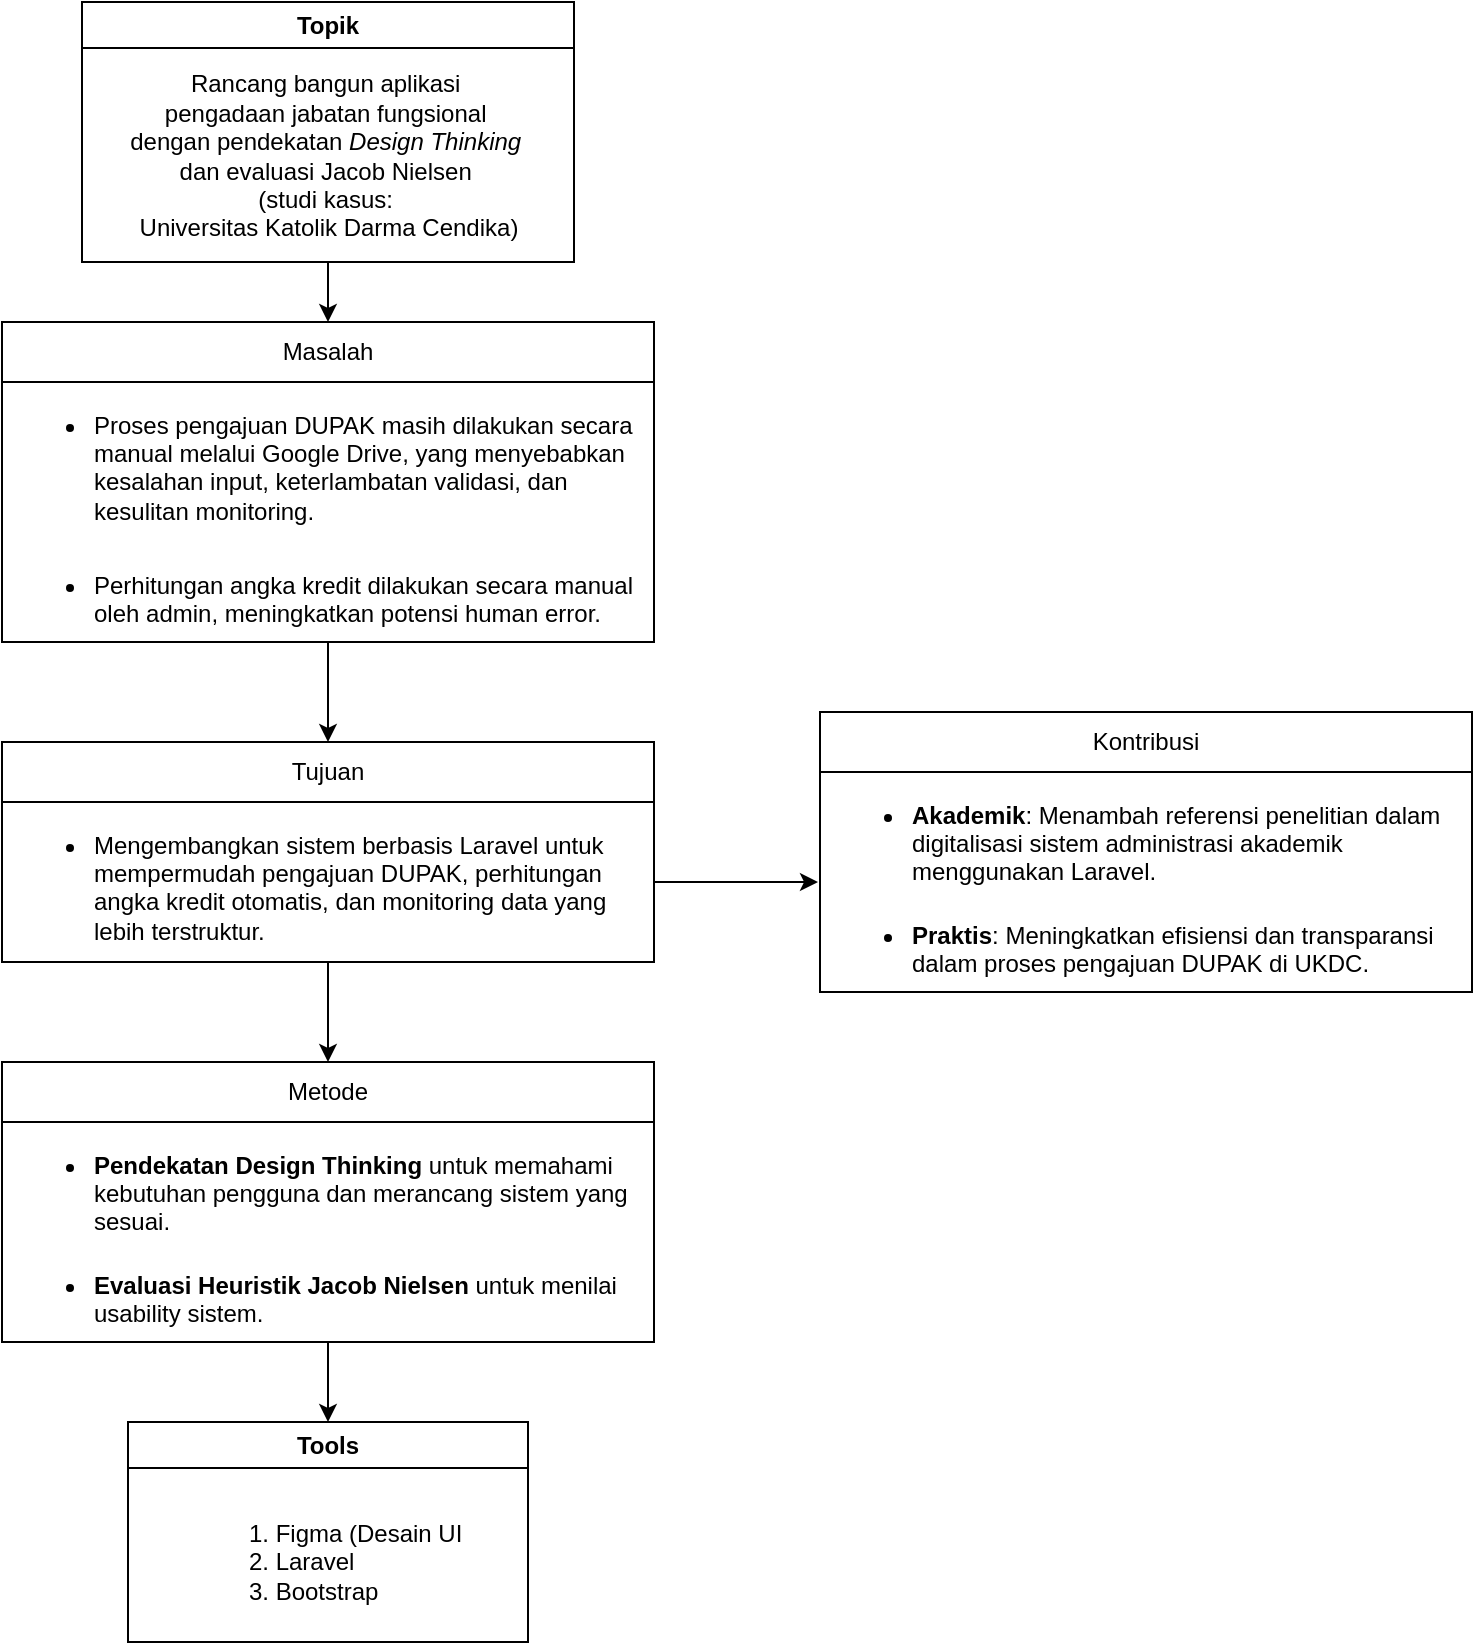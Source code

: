<mxfile version="26.2.4">
  <diagram name="Page-1" id="Z9ELhfUuoWcJ7zaaVgy2">
    <mxGraphModel dx="948" dy="629" grid="1" gridSize="10" guides="1" tooltips="1" connect="1" arrows="1" fold="1" page="1" pageScale="1" pageWidth="827" pageHeight="1169" math="0" shadow="0">
      <root>
        <mxCell id="0" />
        <mxCell id="1" parent="0" />
        <mxCell id="Go0SnfcUMw44prFrybwP-25" style="edgeStyle=orthogonalEdgeStyle;rounded=0;orthogonalLoop=1;jettySize=auto;html=1;" edge="1" parent="1" source="Go0SnfcUMw44prFrybwP-1" target="Go0SnfcUMw44prFrybwP-5">
          <mxGeometry relative="1" as="geometry" />
        </mxCell>
        <mxCell id="Go0SnfcUMw44prFrybwP-1" value="Topik" style="swimlane;whiteSpace=wrap;html=1;" vertex="1" parent="1">
          <mxGeometry x="291" y="30" width="246" height="130" as="geometry" />
        </mxCell>
        <mxCell id="Go0SnfcUMw44prFrybwP-3" value="Rancang bangun aplikasi&amp;nbsp;&lt;div&gt;pengadaan jabatan fungsional&amp;nbsp;&lt;/div&gt;&lt;div&gt;dengan pendekatan &lt;i&gt;Design Thinking&amp;nbsp;&lt;/i&gt;&lt;/div&gt;&lt;div&gt;dan evaluasi Jacob Nielsen&amp;nbsp;&lt;/div&gt;&lt;div&gt;(studi kasus:&amp;nbsp;&lt;/div&gt;&lt;div&gt;Universitas Katolik Darma Cendika)&lt;/div&gt;" style="text;html=1;align=center;verticalAlign=middle;resizable=0;points=[];autosize=1;strokeColor=none;fillColor=none;horizontal=1;" vertex="1" parent="Go0SnfcUMw44prFrybwP-1">
          <mxGeometry x="13" y="27" width="220" height="100" as="geometry" />
        </mxCell>
        <mxCell id="Go0SnfcUMw44prFrybwP-24" style="edgeStyle=orthogonalEdgeStyle;rounded=0;orthogonalLoop=1;jettySize=auto;html=1;entryX=0.5;entryY=0;entryDx=0;entryDy=0;" edge="1" parent="1" source="Go0SnfcUMw44prFrybwP-5" target="Go0SnfcUMw44prFrybwP-9">
          <mxGeometry relative="1" as="geometry" />
        </mxCell>
        <mxCell id="Go0SnfcUMw44prFrybwP-5" value="Masalah" style="swimlane;fontStyle=0;childLayout=stackLayout;horizontal=1;startSize=30;horizontalStack=0;resizeParent=1;resizeParentMax=0;resizeLast=0;collapsible=1;marginBottom=0;whiteSpace=wrap;html=1;" vertex="1" parent="1">
          <mxGeometry x="251" y="190" width="326" height="160" as="geometry" />
        </mxCell>
        <mxCell id="Go0SnfcUMw44prFrybwP-6" value="&lt;ul&gt;&lt;li&gt;Proses pengajuan DUPAK masih dilakukan secara manual melalui Google Drive, yang menyebabkan kesalahan input, keterlambatan validasi, dan kesulitan monitoring.&lt;br&gt;&lt;/li&gt;&lt;/ul&gt;" style="text;strokeColor=none;fillColor=none;align=left;verticalAlign=middle;spacingLeft=4;spacingRight=4;overflow=hidden;points=[[0,0.5],[1,0.5]];portConstraint=eastwest;rotatable=0;whiteSpace=wrap;html=1;" vertex="1" parent="Go0SnfcUMw44prFrybwP-5">
          <mxGeometry y="30" width="326" height="80" as="geometry" />
        </mxCell>
        <mxCell id="Go0SnfcUMw44prFrybwP-7" value="&lt;ul&gt;&lt;li&gt;Perhitungan angka kredit dilakukan secara manual oleh admin, meningkatkan potensi human error.&lt;br&gt;&lt;/li&gt;&lt;/ul&gt;" style="text;strokeColor=none;fillColor=none;align=left;verticalAlign=middle;spacingLeft=4;spacingRight=4;overflow=hidden;points=[[0,0.5],[1,0.5]];portConstraint=eastwest;rotatable=0;whiteSpace=wrap;html=1;" vertex="1" parent="Go0SnfcUMw44prFrybwP-5">
          <mxGeometry y="110" width="326" height="50" as="geometry" />
        </mxCell>
        <mxCell id="Go0SnfcUMw44prFrybwP-28" style="edgeStyle=orthogonalEdgeStyle;rounded=0;orthogonalLoop=1;jettySize=auto;html=1;entryX=0.5;entryY=0;entryDx=0;entryDy=0;" edge="1" parent="1" source="Go0SnfcUMw44prFrybwP-9" target="Go0SnfcUMw44prFrybwP-12">
          <mxGeometry relative="1" as="geometry" />
        </mxCell>
        <mxCell id="Go0SnfcUMw44prFrybwP-9" value="Tujuan" style="swimlane;fontStyle=0;childLayout=stackLayout;horizontal=1;startSize=30;horizontalStack=0;resizeParent=1;resizeParentMax=0;resizeLast=0;collapsible=1;marginBottom=0;whiteSpace=wrap;html=1;" vertex="1" parent="1">
          <mxGeometry x="251" y="400" width="326" height="110" as="geometry" />
        </mxCell>
        <mxCell id="Go0SnfcUMw44prFrybwP-10" value="&lt;ul&gt;&lt;li&gt;&lt;font&gt;Mengembangkan sistem berbasis Laravel untuk mempermudah pengajuan DUPAK, perhitungan angka kredit otomatis, dan monitoring data yang lebih terstruktur.&lt;/font&gt;&lt;br&gt;&lt;/li&gt;&lt;/ul&gt;" style="text;strokeColor=none;fillColor=none;align=left;verticalAlign=middle;spacingLeft=4;spacingRight=4;overflow=hidden;points=[[0,0.5],[1,0.5]];portConstraint=eastwest;rotatable=0;whiteSpace=wrap;html=1;" vertex="1" parent="Go0SnfcUMw44prFrybwP-9">
          <mxGeometry y="30" width="326" height="80" as="geometry" />
        </mxCell>
        <mxCell id="Go0SnfcUMw44prFrybwP-29" style="edgeStyle=orthogonalEdgeStyle;rounded=0;orthogonalLoop=1;jettySize=auto;html=1;entryX=0.5;entryY=0;entryDx=0;entryDy=0;" edge="1" parent="1" source="Go0SnfcUMw44prFrybwP-12" target="Go0SnfcUMw44prFrybwP-20">
          <mxGeometry relative="1" as="geometry" />
        </mxCell>
        <mxCell id="Go0SnfcUMw44prFrybwP-12" value="Metode" style="swimlane;fontStyle=0;childLayout=stackLayout;horizontal=1;startSize=30;horizontalStack=0;resizeParent=1;resizeParentMax=0;resizeLast=0;collapsible=1;marginBottom=0;whiteSpace=wrap;html=1;" vertex="1" parent="1">
          <mxGeometry x="251" y="560" width="326" height="140" as="geometry" />
        </mxCell>
        <mxCell id="Go0SnfcUMw44prFrybwP-13" value="&lt;ul&gt;&lt;li&gt;&lt;font&gt;&lt;strong data-end=&quot;1127&quot; data-start=&quot;1097&quot;&gt;Pendekatan Design Thinking&lt;/strong&gt;&amp;nbsp;untuk memahami kebutuhan pengguna dan merancang sistem yang sesuai.&lt;/font&gt;&lt;br&gt;&lt;/li&gt;&lt;/ul&gt;" style="text;strokeColor=none;fillColor=none;align=left;verticalAlign=middle;spacingLeft=4;spacingRight=4;overflow=hidden;points=[[0,0.5],[1,0.5]];portConstraint=eastwest;rotatable=0;whiteSpace=wrap;html=1;" vertex="1" parent="Go0SnfcUMw44prFrybwP-12">
          <mxGeometry y="30" width="326" height="60" as="geometry" />
        </mxCell>
        <mxCell id="Go0SnfcUMw44prFrybwP-14" value="&lt;ul&gt;&lt;li&gt;&lt;font&gt;&lt;strong data-end=&quot;1239&quot; data-start=&quot;1203&quot;&gt;Evaluasi Heuristik Jacob Nielsen&lt;/strong&gt;&amp;nbsp;untuk menilai usability sistem.&lt;/font&gt;&lt;br&gt;&lt;/li&gt;&lt;/ul&gt;" style="text;strokeColor=none;fillColor=none;align=left;verticalAlign=middle;spacingLeft=4;spacingRight=4;overflow=hidden;points=[[0,0.5],[1,0.5]];portConstraint=eastwest;rotatable=0;whiteSpace=wrap;html=1;" vertex="1" parent="Go0SnfcUMw44prFrybwP-12">
          <mxGeometry y="90" width="326" height="50" as="geometry" />
        </mxCell>
        <mxCell id="Go0SnfcUMw44prFrybwP-15" value="Kontribusi" style="swimlane;fontStyle=0;childLayout=stackLayout;horizontal=1;startSize=30;horizontalStack=0;resizeParent=1;resizeParentMax=0;resizeLast=0;collapsible=1;marginBottom=0;whiteSpace=wrap;html=1;" vertex="1" parent="1">
          <mxGeometry x="660" y="385" width="326" height="140" as="geometry" />
        </mxCell>
        <mxCell id="Go0SnfcUMw44prFrybwP-16" value="&lt;ul&gt;&lt;li&gt;&lt;font&gt;&lt;strong data-end=&quot;873&quot; data-start=&quot;861&quot;&gt;Akademik&lt;/strong&gt;: Menambah referensi penelitian dalam digitalisasi sistem administrasi akademik menggunakan Laravel.&lt;/font&gt;&lt;br&gt;&lt;/li&gt;&lt;/ul&gt;" style="text;strokeColor=none;fillColor=none;align=left;verticalAlign=middle;spacingLeft=4;spacingRight=4;overflow=hidden;points=[[0,0.5],[1,0.5]];portConstraint=eastwest;rotatable=0;whiteSpace=wrap;html=1;" vertex="1" parent="Go0SnfcUMw44prFrybwP-15">
          <mxGeometry y="30" width="326" height="60" as="geometry" />
        </mxCell>
        <mxCell id="Go0SnfcUMw44prFrybwP-17" value="&lt;ul&gt;&lt;li&gt;&lt;font&gt;&lt;strong data-end=&quot;992&quot; data-start=&quot;981&quot;&gt;Praktis&lt;/strong&gt;: Meningkatkan efisiensi dan transparansi dalam proses pengajuan DUPAK di UKDC.&lt;/font&gt;&lt;br&gt;&lt;/li&gt;&lt;/ul&gt;" style="text;strokeColor=none;fillColor=none;align=left;verticalAlign=middle;spacingLeft=4;spacingRight=4;overflow=hidden;points=[[0,0.5],[1,0.5]];portConstraint=eastwest;rotatable=0;whiteSpace=wrap;html=1;" vertex="1" parent="Go0SnfcUMw44prFrybwP-15">
          <mxGeometry y="90" width="326" height="50" as="geometry" />
        </mxCell>
        <mxCell id="Go0SnfcUMw44prFrybwP-20" value="Tools" style="swimlane;whiteSpace=wrap;html=1;" vertex="1" parent="1">
          <mxGeometry x="314" y="740" width="200" height="110" as="geometry" />
        </mxCell>
        <mxCell id="Go0SnfcUMw44prFrybwP-21" value="&lt;ol&gt;&lt;li style=&quot;text-align: left;&quot;&gt;Figma (Desain UI&lt;br&gt;&lt;/li&gt;&lt;li style=&quot;text-align: left;&quot;&gt;Laravel&lt;/li&gt;&lt;li style=&quot;text-align: left;&quot;&gt;Bootstrap&lt;/li&gt;&lt;/ol&gt;" style="text;html=1;align=center;verticalAlign=middle;resizable=0;points=[];autosize=1;strokeColor=none;fillColor=none;" vertex="1" parent="Go0SnfcUMw44prFrybwP-20">
          <mxGeometry x="20" y="30" width="160" height="80" as="geometry" />
        </mxCell>
        <mxCell id="Go0SnfcUMw44prFrybwP-27" style="edgeStyle=orthogonalEdgeStyle;rounded=0;orthogonalLoop=1;jettySize=auto;html=1;" edge="1" parent="1" source="Go0SnfcUMw44prFrybwP-10">
          <mxGeometry relative="1" as="geometry">
            <mxPoint x="659" y="470" as="targetPoint" />
            <Array as="points">
              <mxPoint x="659" y="470" />
            </Array>
          </mxGeometry>
        </mxCell>
      </root>
    </mxGraphModel>
  </diagram>
</mxfile>

